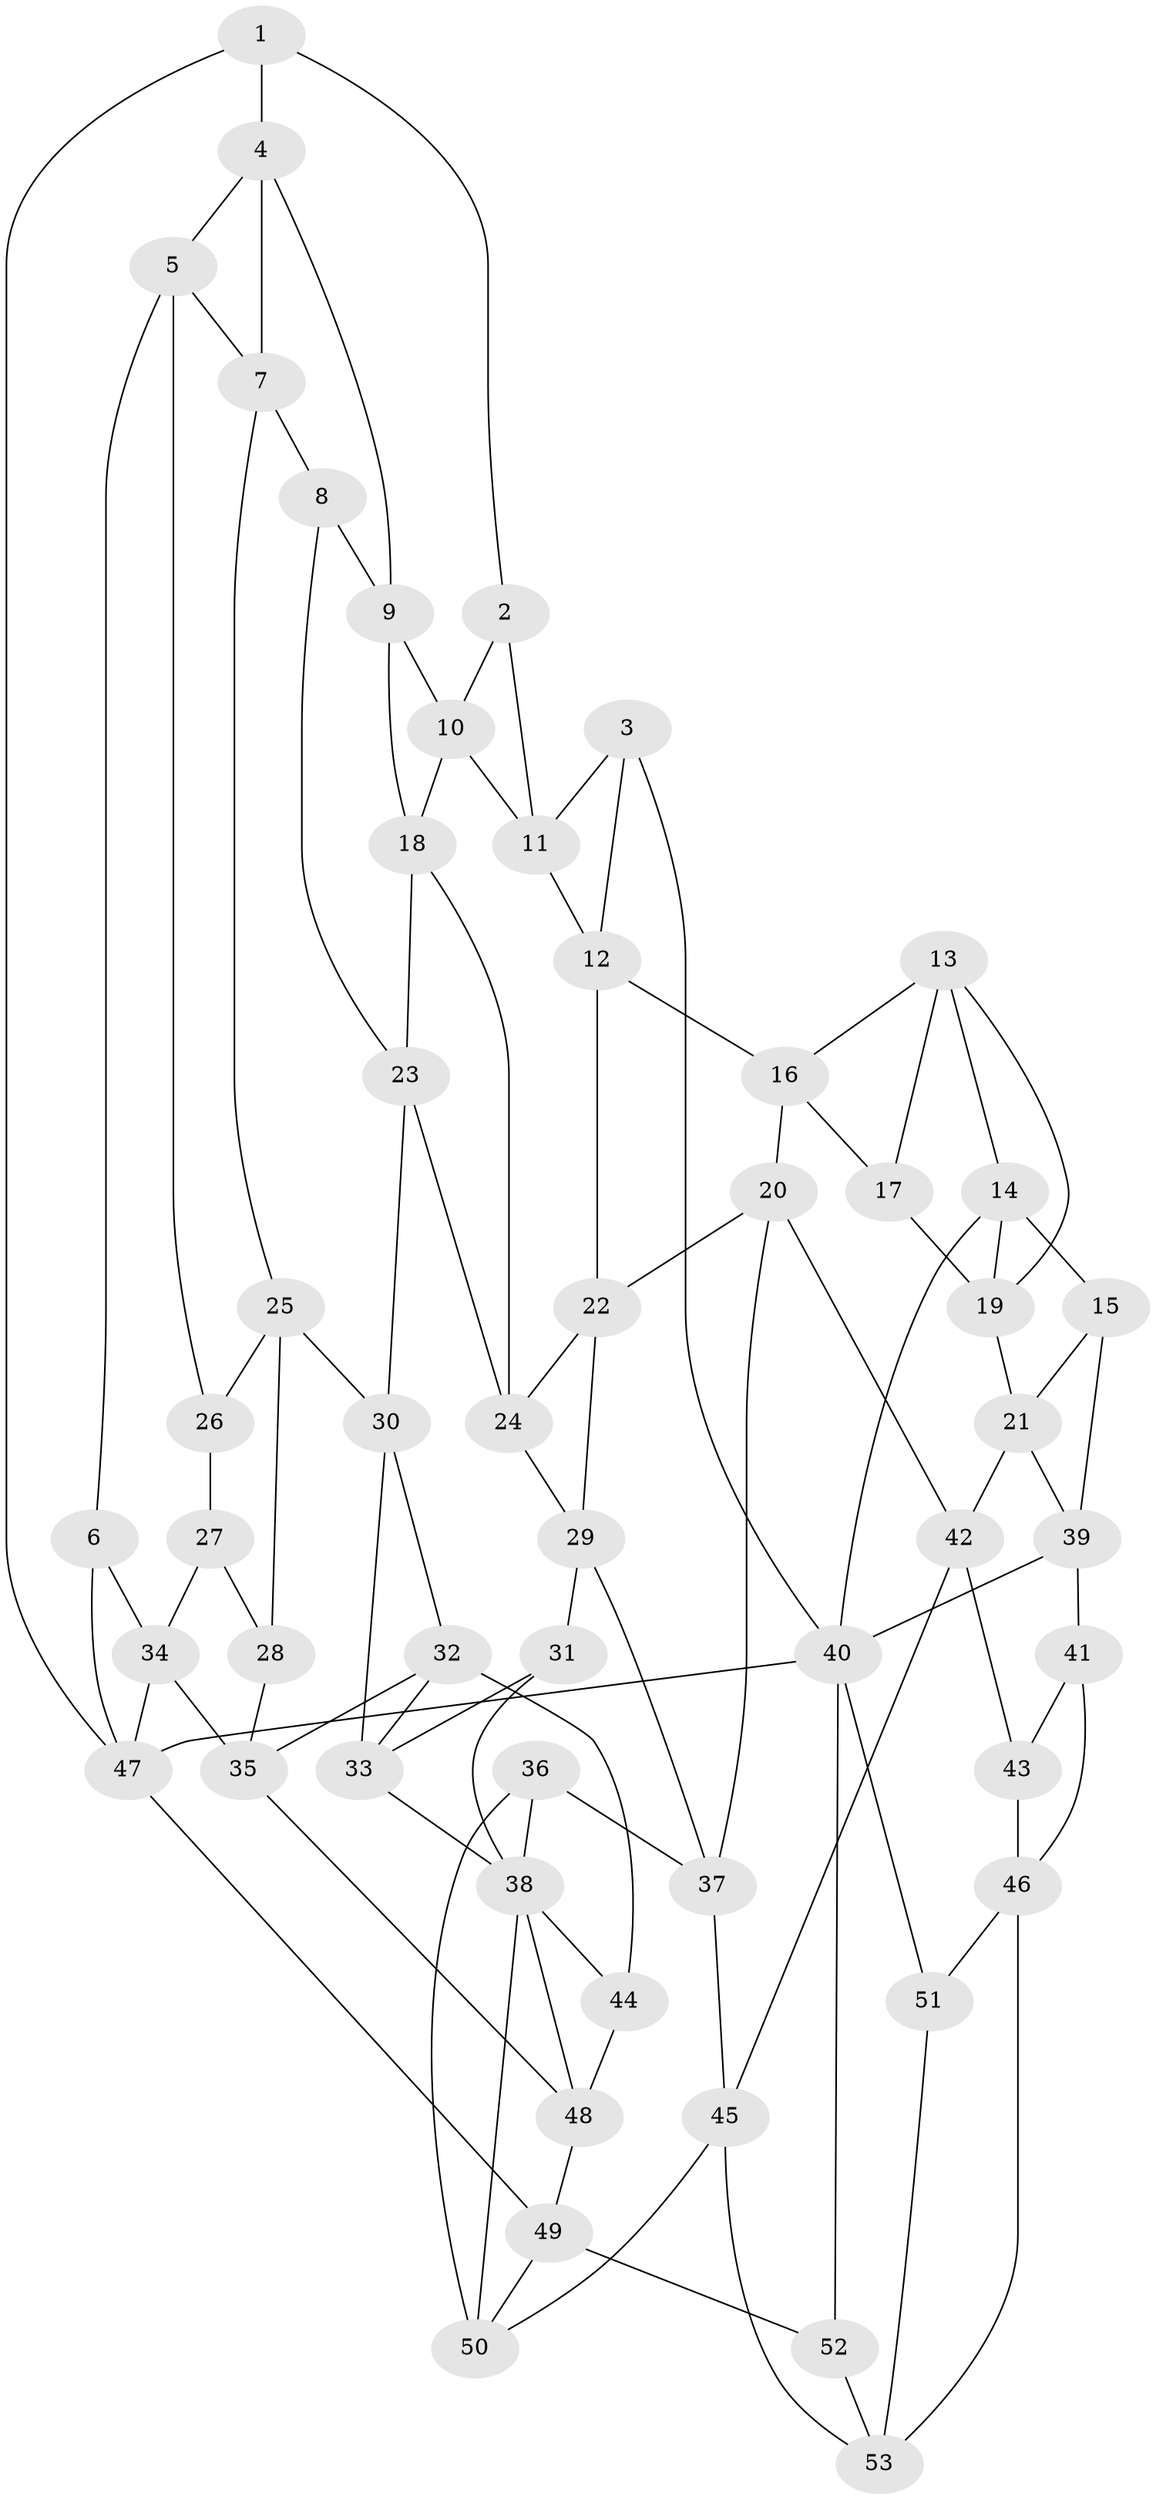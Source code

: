 // original degree distribution, {3: 0.018867924528301886, 4: 0.22641509433962265, 6: 0.20754716981132076, 5: 0.5471698113207547}
// Generated by graph-tools (version 1.1) at 2025/51/03/09/25 03:51:07]
// undirected, 53 vertices, 100 edges
graph export_dot {
graph [start="1"]
  node [color=gray90,style=filled];
  1;
  2;
  3;
  4;
  5;
  6;
  7;
  8;
  9;
  10;
  11;
  12;
  13;
  14;
  15;
  16;
  17;
  18;
  19;
  20;
  21;
  22;
  23;
  24;
  25;
  26;
  27;
  28;
  29;
  30;
  31;
  32;
  33;
  34;
  35;
  36;
  37;
  38;
  39;
  40;
  41;
  42;
  43;
  44;
  45;
  46;
  47;
  48;
  49;
  50;
  51;
  52;
  53;
  1 -- 2 [weight=1.0];
  1 -- 4 [weight=1.0];
  1 -- 47 [weight=1.0];
  2 -- 10 [weight=1.0];
  2 -- 11 [weight=1.0];
  3 -- 11 [weight=1.0];
  3 -- 12 [weight=1.0];
  3 -- 40 [weight=1.0];
  4 -- 5 [weight=1.0];
  4 -- 7 [weight=1.0];
  4 -- 9 [weight=1.0];
  5 -- 6 [weight=1.0];
  5 -- 7 [weight=1.0];
  5 -- 26 [weight=1.0];
  6 -- 34 [weight=1.0];
  6 -- 47 [weight=1.0];
  7 -- 8 [weight=1.0];
  7 -- 25 [weight=1.0];
  8 -- 9 [weight=1.0];
  8 -- 23 [weight=1.0];
  9 -- 10 [weight=1.0];
  9 -- 18 [weight=1.0];
  10 -- 11 [weight=1.0];
  10 -- 18 [weight=1.0];
  11 -- 12 [weight=1.0];
  12 -- 16 [weight=1.0];
  12 -- 22 [weight=1.0];
  13 -- 14 [weight=1.0];
  13 -- 16 [weight=1.0];
  13 -- 17 [weight=1.0];
  13 -- 19 [weight=1.0];
  14 -- 15 [weight=1.0];
  14 -- 19 [weight=1.0];
  14 -- 40 [weight=1.0];
  15 -- 21 [weight=1.0];
  15 -- 39 [weight=1.0];
  16 -- 17 [weight=1.0];
  16 -- 20 [weight=1.0];
  17 -- 19 [weight=1.0];
  18 -- 23 [weight=1.0];
  18 -- 24 [weight=1.0];
  19 -- 21 [weight=1.0];
  20 -- 22 [weight=1.0];
  20 -- 37 [weight=1.0];
  20 -- 42 [weight=1.0];
  21 -- 39 [weight=1.0];
  21 -- 42 [weight=1.0];
  22 -- 24 [weight=1.0];
  22 -- 29 [weight=1.0];
  23 -- 24 [weight=1.0];
  23 -- 30 [weight=1.0];
  24 -- 29 [weight=1.0];
  25 -- 26 [weight=1.0];
  25 -- 28 [weight=1.0];
  25 -- 30 [weight=1.0];
  26 -- 27 [weight=2.0];
  27 -- 28 [weight=1.0];
  27 -- 34 [weight=1.0];
  28 -- 35 [weight=1.0];
  29 -- 31 [weight=1.0];
  29 -- 37 [weight=1.0];
  30 -- 32 [weight=1.0];
  30 -- 33 [weight=1.0];
  31 -- 33 [weight=1.0];
  31 -- 38 [weight=1.0];
  32 -- 33 [weight=1.0];
  32 -- 35 [weight=1.0];
  32 -- 44 [weight=1.0];
  33 -- 38 [weight=1.0];
  34 -- 35 [weight=1.0];
  34 -- 47 [weight=1.0];
  35 -- 48 [weight=1.0];
  36 -- 37 [weight=1.0];
  36 -- 38 [weight=1.0];
  36 -- 50 [weight=1.0];
  37 -- 45 [weight=1.0];
  38 -- 44 [weight=1.0];
  38 -- 48 [weight=1.0];
  38 -- 50 [weight=1.0];
  39 -- 40 [weight=2.0];
  39 -- 41 [weight=2.0];
  40 -- 47 [weight=2.0];
  40 -- 51 [weight=1.0];
  40 -- 52 [weight=1.0];
  41 -- 43 [weight=1.0];
  41 -- 46 [weight=1.0];
  42 -- 43 [weight=1.0];
  42 -- 45 [weight=1.0];
  43 -- 46 [weight=1.0];
  44 -- 48 [weight=1.0];
  45 -- 50 [weight=1.0];
  45 -- 53 [weight=1.0];
  46 -- 51 [weight=1.0];
  46 -- 53 [weight=1.0];
  47 -- 49 [weight=1.0];
  48 -- 49 [weight=1.0];
  49 -- 50 [weight=1.0];
  49 -- 52 [weight=1.0];
  51 -- 53 [weight=1.0];
  52 -- 53 [weight=1.0];
}
